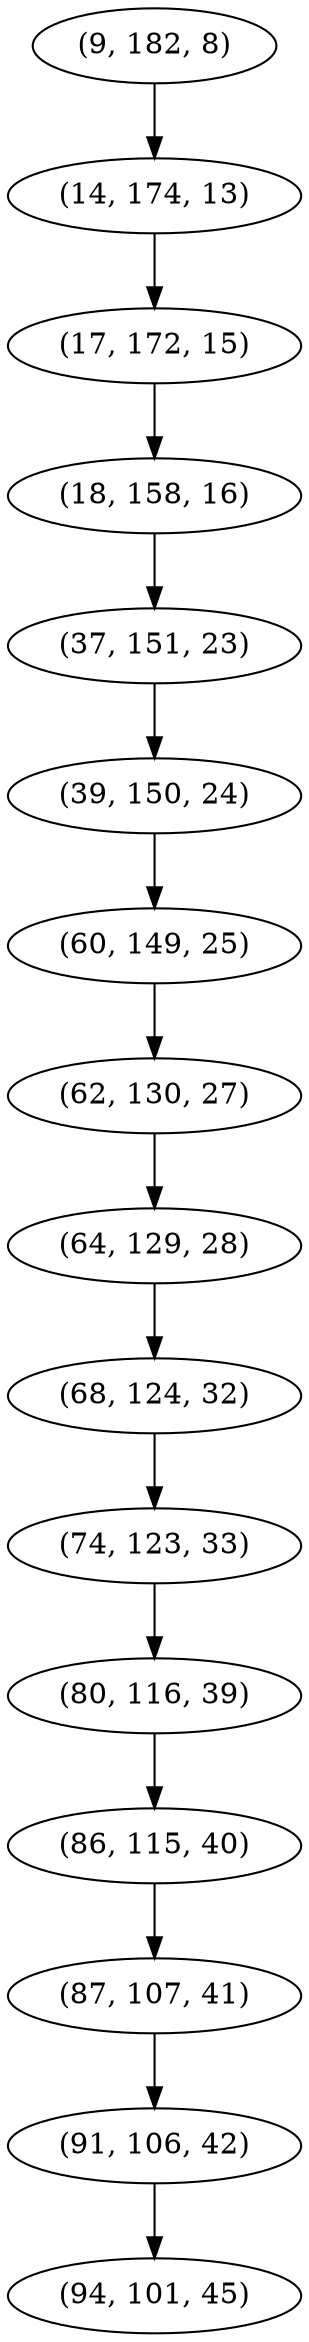 digraph tree {
    "(9, 182, 8)";
    "(14, 174, 13)";
    "(17, 172, 15)";
    "(18, 158, 16)";
    "(37, 151, 23)";
    "(39, 150, 24)";
    "(60, 149, 25)";
    "(62, 130, 27)";
    "(64, 129, 28)";
    "(68, 124, 32)";
    "(74, 123, 33)";
    "(80, 116, 39)";
    "(86, 115, 40)";
    "(87, 107, 41)";
    "(91, 106, 42)";
    "(94, 101, 45)";
    "(9, 182, 8)" -> "(14, 174, 13)";
    "(14, 174, 13)" -> "(17, 172, 15)";
    "(17, 172, 15)" -> "(18, 158, 16)";
    "(18, 158, 16)" -> "(37, 151, 23)";
    "(37, 151, 23)" -> "(39, 150, 24)";
    "(39, 150, 24)" -> "(60, 149, 25)";
    "(60, 149, 25)" -> "(62, 130, 27)";
    "(62, 130, 27)" -> "(64, 129, 28)";
    "(64, 129, 28)" -> "(68, 124, 32)";
    "(68, 124, 32)" -> "(74, 123, 33)";
    "(74, 123, 33)" -> "(80, 116, 39)";
    "(80, 116, 39)" -> "(86, 115, 40)";
    "(86, 115, 40)" -> "(87, 107, 41)";
    "(87, 107, 41)" -> "(91, 106, 42)";
    "(91, 106, 42)" -> "(94, 101, 45)";
}
